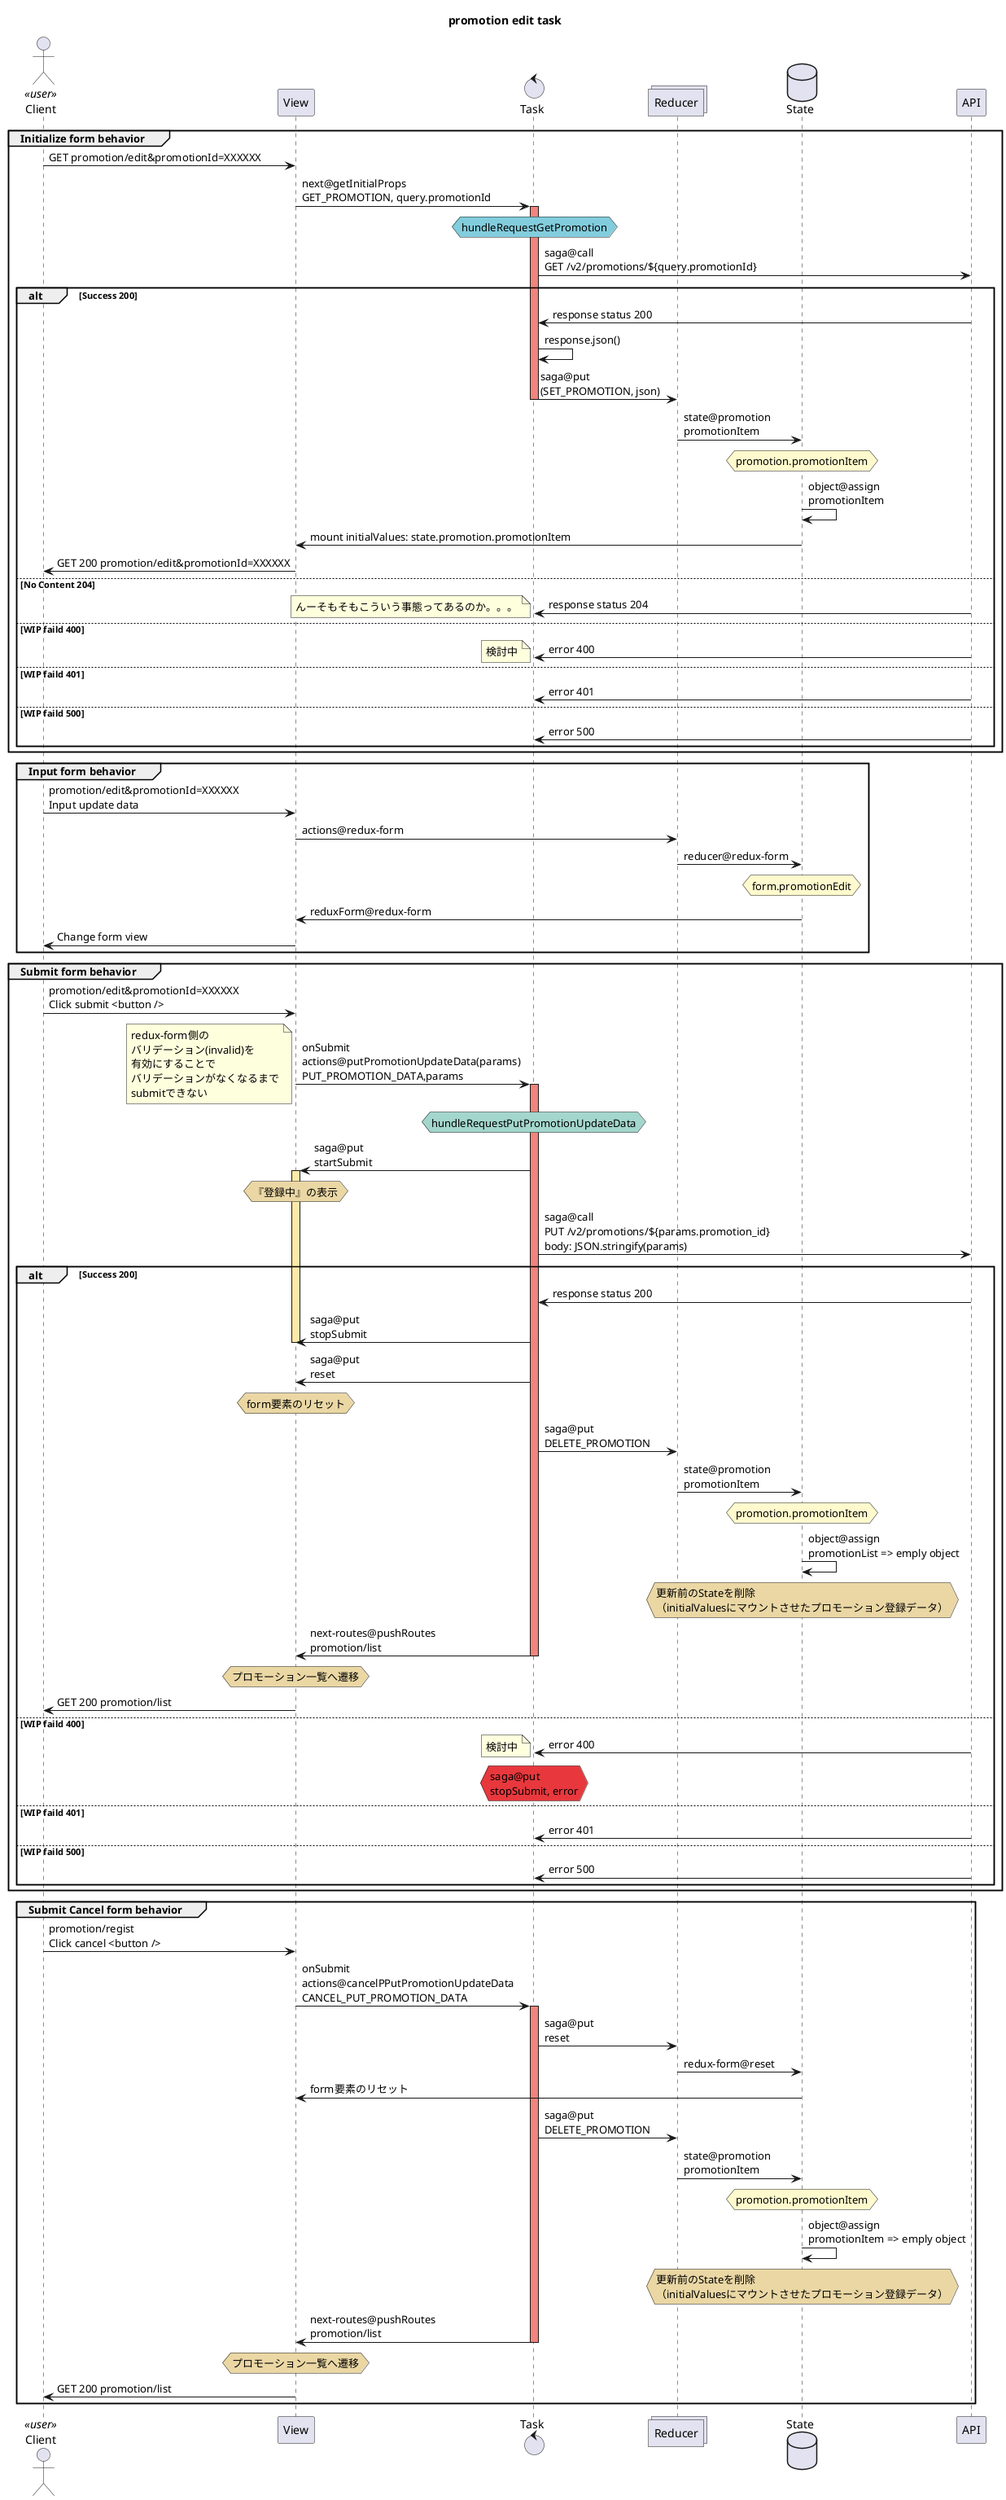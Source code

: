 @startuml
title promotion edit task

actor Client <<user>>
participant View
control Task
collections Reducer
database State

group Initialize form behavior
    Client -> View: GET promotion/edit&promotionId=XXXXXX
    View -> Task: next@getInitialProps\nGET_PROMOTION, query.promotionId
    hnote over Task #82cddd : hundleRequestGetPromotion
    activate Task #ef857d
    Task -> API: saga@call\nGET /v2/promotions/${query.promotionId}
    alt Success 200
        API -> Task: response status 200
        Task -> Task: response.json()
        Task -> Reducer: saga@put\n(SET_PROMOTION, json)
        deactivate Task
        Reducer -> State: state@promotion\npromotionItem
        hnote over State #fffacd: promotion.promotionItem
        State -> State: object@assign\npromotionItem
        State -> View: mount initialValues: state.promotion.promotionItem
        View -> Client: GET 200 promotion/edit&promotionId=XXXXXX
    else No Content 204
        API -> Task: response status 204
        note left
            んーそもそもこういう事態ってあるのか。。。
        endnote
    else WIP faild 400
        API -> Task: error 400
        note left
            検討中
        endnote
    else WIP faild 401
        API -> Task: error 401
    else WIP faild 500
        API -> Task: error 500
    end
end

group Input form behavior
    Client -> View: promotion/edit&promotionId=XXXXXX\nInput update data
    View -> Reducer: actions@redux-form
    Reducer -> State: reducer@redux-form
    hnote over State #fffacd: form.promotionEdit
    State -> View: reduxForm@redux-form
    View -> Client: Change form view
end

group Submit form behavior
    Client -> View: promotion/edit&promotionId=XXXXXX\nClick submit <button />
    View -> Task: onSubmit\nactions@putPromotionUpdateData(params)\nPUT_PROMOTION_DATA,params
    note left
        redux-form側の
        バリデーション(invalid)を
        有効にすることで
        バリデーションがなくなるまで
        submitできない
    endnote
    activate Task #ef857d
    hnote over Task #a3d6cc : hundleRequestPutPromotionUpdateData
    Task -> View: saga@put\nstartSubmit
    activate View #ffe9a9
    hnote over View #ead7a4 :『登録中』の表示
    Task -> API: saga@call\nPUT /v2/promotions/${params.promotion_id}\nbody: JSON.stringify(params)
    alt Success 200
        API -> Task: response status 200
        Task -> View: saga@put\nstopSubmit
        deactivate View
        Task -> View : saga@put\nreset
        hnote over View #ead7a4 : form要素のリセット
        Task -> Reducer: saga@put\nDELETE_PROMOTION
        Reducer -> State: state@promotion\npromotionItem
        hnote over State #fffacd: promotion.promotionItem
        State -> State: object@assign\npromotionList => emply object
        hnote over State #ead7a4 : 更新前のStateを削除\n（initialValuesにマウントさせたプロモーション登録データ）
        Task -> View: next-routes@pushRoutes\npromotion/list
        deactivate Task
        hnote over View #ead7a4 : プロモーション一覧へ遷移
        View -> Client: GET 200 promotion/list
    else WIP faild 400
        API -> Task: error 400
        hnote over Task #e8383d: saga@put\nstopSubmit, error
        note left
            検討中
        endnote
    else WIP faild 401
        API -> Task: error 401
    else WIP faild 500
        API -> Task: error 500
    end
end

group Submit Cancel form behavior
    Client -> View: promotion/regist\nClick cancel <button />
    View -> Task: onSubmit\nactions@cancelPPutPromotionUpdateData\nCANCEL_PUT_PROMOTION_DATA
    activate Task #ef857d
    Task -> Reducer : saga@put\nreset
    Reducer -> State : redux-form@reset
    State -> View : form要素のリセット
    Task -> Reducer: saga@put\nDELETE_PROMOTION
    Reducer -> State: state@promotion\npromotionItem
    hnote over State #fffacd: promotion.promotionItem
    State -> State: object@assign\npromotionItem => emply object
    hnote over State #ead7a4 : 更新前のStateを削除\n（initialValuesにマウントさせたプロモーション登録データ）
    Task -> View: next-routes@pushRoutes\npromotion/list
    deactivate Task
    hnote over View #ead7a4 : プロモーション一覧へ遷移
    View -> Client: GET 200 promotion/list
end

@enduml